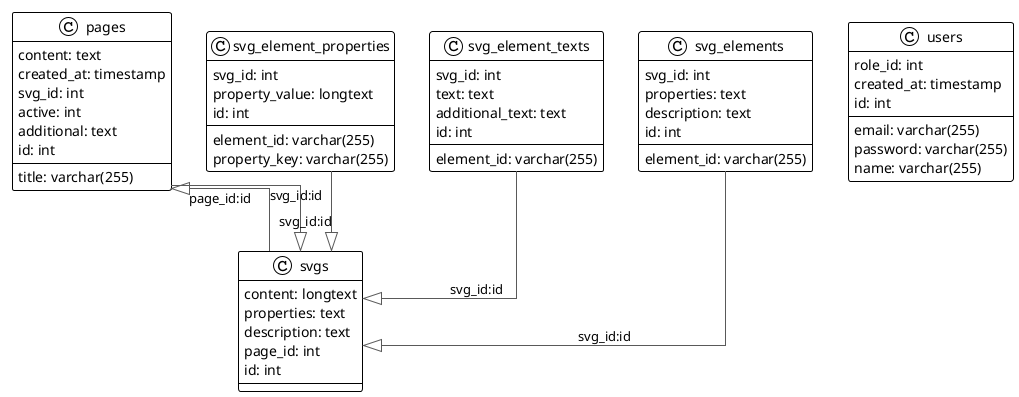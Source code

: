 @startuml

!theme plain
top to bottom direction
skinparam linetype ortho

class pages {
   title: varchar(255)
   content: text
   created_at: timestamp
   svg_id: int
   active: int
   additional: text
   id: int
}
class svg_element_properties {
   svg_id: int
   element_id: varchar(255)
   property_key: varchar(255)
   property_value: longtext
   id: int
}
class svg_element_texts {
   svg_id: int
   element_id: varchar(255)
   text: text
   additional_text: text
   id: int
}
class svg_elements {
   svg_id: int
   element_id: varchar(255)
   properties: text
   description: text
   id: int
}
class svgs {
   content: longtext
   properties: text
   description: text
   page_id: int
   id: int
}
class users {
   role_id: int
   email: varchar(255)
   password: varchar(255)
   name: varchar(255)
   created_at: timestamp
   id: int
}

pages                   -[#595959,plain]-^  svgs                   : "svg_id:id"
svg_element_properties  -[#595959,plain]-^  svgs                   : "svg_id:id"
svg_element_texts       -[#595959,plain]-^  svgs                   : "svg_id:id"
svg_elements            -[#595959,plain]-^  svgs                   : "svg_id:id"
svgs                    -[#595959,plain]-^  pages                  : "page_id:id"
@enduml
